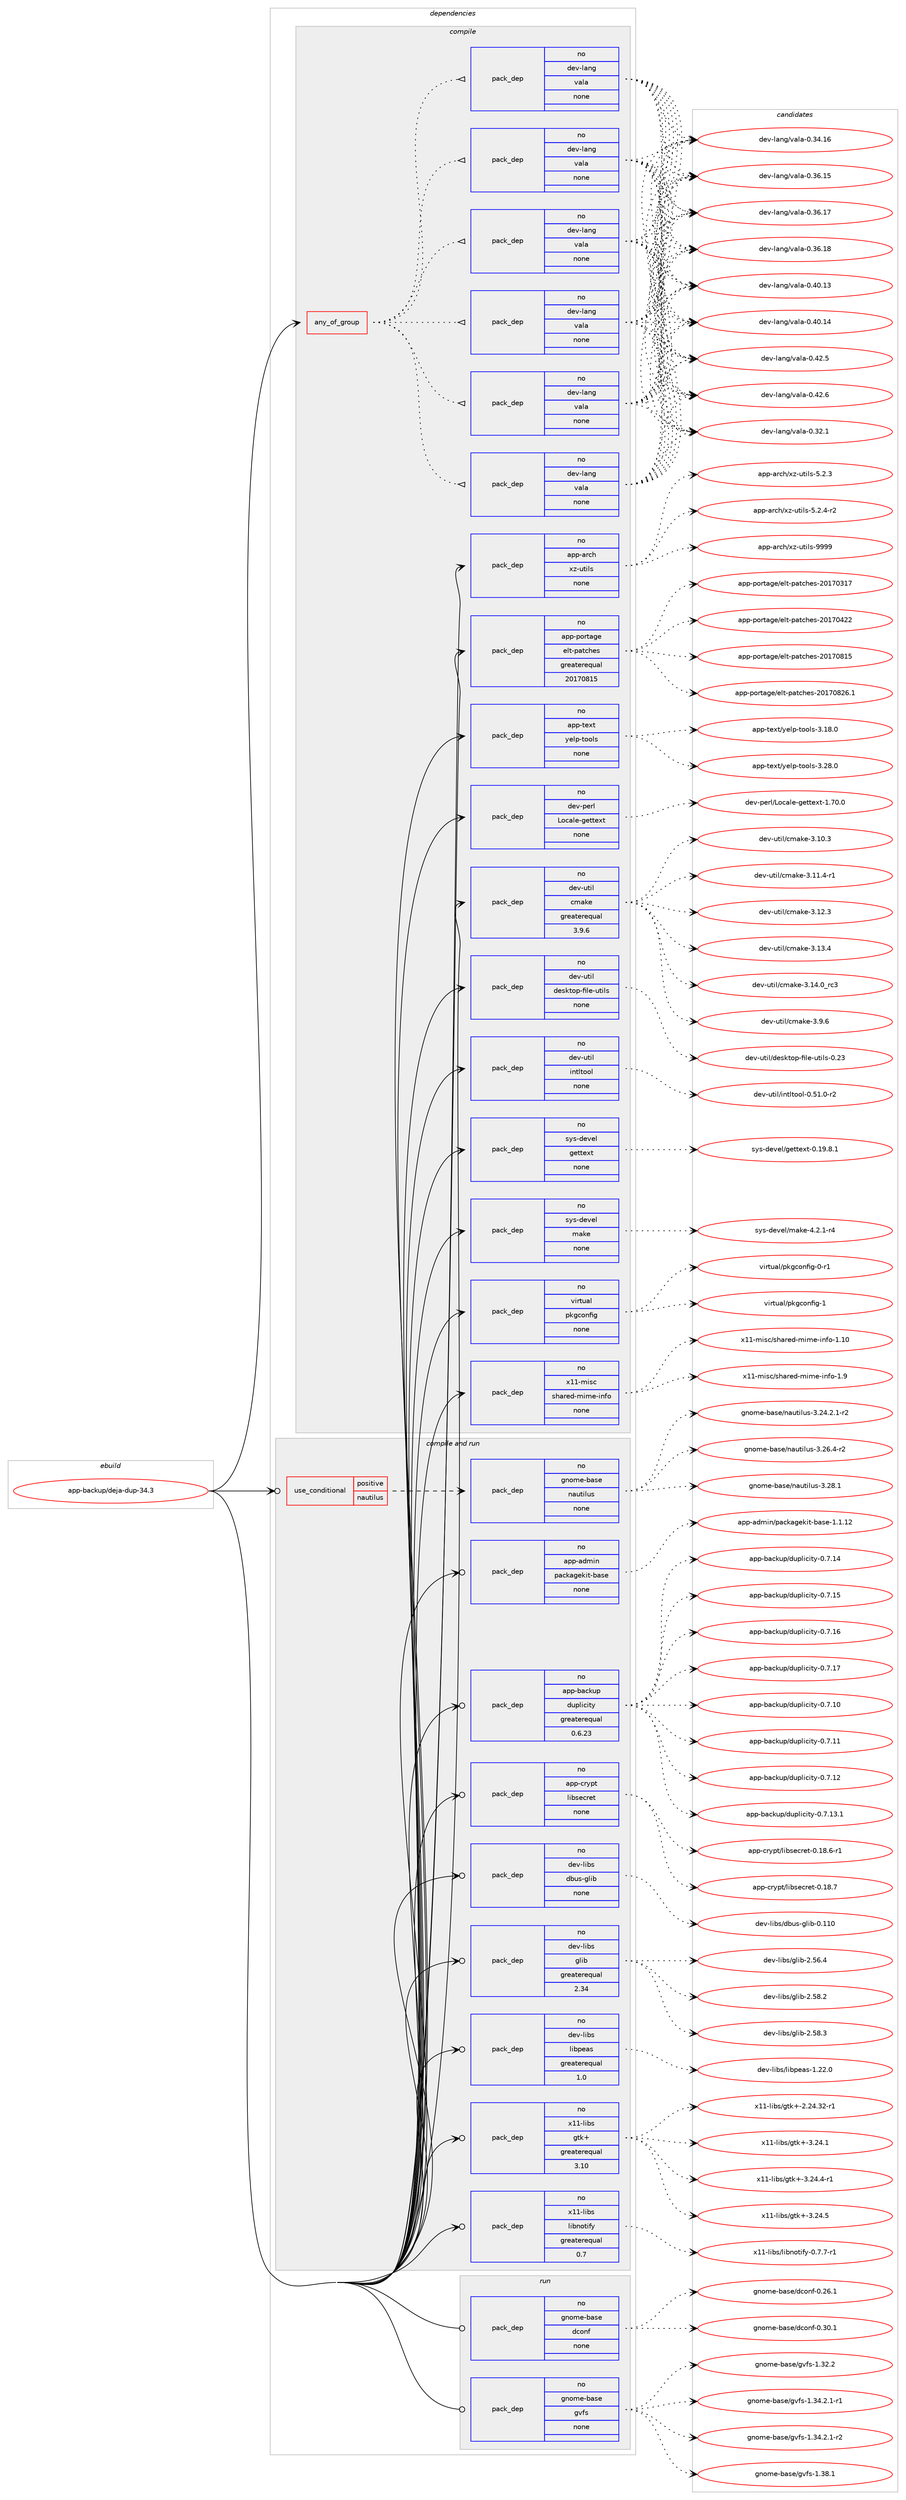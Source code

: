 digraph prolog {

# *************
# Graph options
# *************

newrank=true;
concentrate=true;
compound=true;
graph [rankdir=LR,fontname=Helvetica,fontsize=10,ranksep=1.5];#, ranksep=2.5, nodesep=0.2];
edge  [arrowhead=vee];
node  [fontname=Helvetica,fontsize=10];

# **********
# The ebuild
# **********

subgraph cluster_leftcol {
color=gray;
rank=same;
label=<<i>ebuild</i>>;
id [label="app-backup/deja-dup-34.3", color=red, width=4, href="../app-backup/deja-dup-34.3.svg"];
}

# ****************
# The dependencies
# ****************

subgraph cluster_midcol {
color=gray;
label=<<i>dependencies</i>>;
subgraph cluster_compile {
fillcolor="#eeeeee";
style=filled;
label=<<i>compile</i>>;
subgraph any19252 {
dependency1273566 [label=<<TABLE BORDER="0" CELLBORDER="1" CELLSPACING="0" CELLPADDING="4"><TR><TD CELLPADDING="10">any_of_group</TD></TR></TABLE>>, shape=none, color=red];subgraph pack906517 {
dependency1273567 [label=<<TABLE BORDER="0" CELLBORDER="1" CELLSPACING="0" CELLPADDING="4" WIDTH="220"><TR><TD ROWSPAN="6" CELLPADDING="30">pack_dep</TD></TR><TR><TD WIDTH="110">no</TD></TR><TR><TD>dev-lang</TD></TR><TR><TD>vala</TD></TR><TR><TD>none</TD></TR><TR><TD></TD></TR></TABLE>>, shape=none, color=blue];
}
dependency1273566:e -> dependency1273567:w [weight=20,style="dotted",arrowhead="oinv"];
subgraph pack906518 {
dependency1273568 [label=<<TABLE BORDER="0" CELLBORDER="1" CELLSPACING="0" CELLPADDING="4" WIDTH="220"><TR><TD ROWSPAN="6" CELLPADDING="30">pack_dep</TD></TR><TR><TD WIDTH="110">no</TD></TR><TR><TD>dev-lang</TD></TR><TR><TD>vala</TD></TR><TR><TD>none</TD></TR><TR><TD></TD></TR></TABLE>>, shape=none, color=blue];
}
dependency1273566:e -> dependency1273568:w [weight=20,style="dotted",arrowhead="oinv"];
subgraph pack906519 {
dependency1273569 [label=<<TABLE BORDER="0" CELLBORDER="1" CELLSPACING="0" CELLPADDING="4" WIDTH="220"><TR><TD ROWSPAN="6" CELLPADDING="30">pack_dep</TD></TR><TR><TD WIDTH="110">no</TD></TR><TR><TD>dev-lang</TD></TR><TR><TD>vala</TD></TR><TR><TD>none</TD></TR><TR><TD></TD></TR></TABLE>>, shape=none, color=blue];
}
dependency1273566:e -> dependency1273569:w [weight=20,style="dotted",arrowhead="oinv"];
subgraph pack906520 {
dependency1273570 [label=<<TABLE BORDER="0" CELLBORDER="1" CELLSPACING="0" CELLPADDING="4" WIDTH="220"><TR><TD ROWSPAN="6" CELLPADDING="30">pack_dep</TD></TR><TR><TD WIDTH="110">no</TD></TR><TR><TD>dev-lang</TD></TR><TR><TD>vala</TD></TR><TR><TD>none</TD></TR><TR><TD></TD></TR></TABLE>>, shape=none, color=blue];
}
dependency1273566:e -> dependency1273570:w [weight=20,style="dotted",arrowhead="oinv"];
subgraph pack906521 {
dependency1273571 [label=<<TABLE BORDER="0" CELLBORDER="1" CELLSPACING="0" CELLPADDING="4" WIDTH="220"><TR><TD ROWSPAN="6" CELLPADDING="30">pack_dep</TD></TR><TR><TD WIDTH="110">no</TD></TR><TR><TD>dev-lang</TD></TR><TR><TD>vala</TD></TR><TR><TD>none</TD></TR><TR><TD></TD></TR></TABLE>>, shape=none, color=blue];
}
dependency1273566:e -> dependency1273571:w [weight=20,style="dotted",arrowhead="oinv"];
subgraph pack906522 {
dependency1273572 [label=<<TABLE BORDER="0" CELLBORDER="1" CELLSPACING="0" CELLPADDING="4" WIDTH="220"><TR><TD ROWSPAN="6" CELLPADDING="30">pack_dep</TD></TR><TR><TD WIDTH="110">no</TD></TR><TR><TD>dev-lang</TD></TR><TR><TD>vala</TD></TR><TR><TD>none</TD></TR><TR><TD></TD></TR></TABLE>>, shape=none, color=blue];
}
dependency1273566:e -> dependency1273572:w [weight=20,style="dotted",arrowhead="oinv"];
}
id:e -> dependency1273566:w [weight=20,style="solid",arrowhead="vee"];
subgraph pack906523 {
dependency1273573 [label=<<TABLE BORDER="0" CELLBORDER="1" CELLSPACING="0" CELLPADDING="4" WIDTH="220"><TR><TD ROWSPAN="6" CELLPADDING="30">pack_dep</TD></TR><TR><TD WIDTH="110">no</TD></TR><TR><TD>app-arch</TD></TR><TR><TD>xz-utils</TD></TR><TR><TD>none</TD></TR><TR><TD></TD></TR></TABLE>>, shape=none, color=blue];
}
id:e -> dependency1273573:w [weight=20,style="solid",arrowhead="vee"];
subgraph pack906524 {
dependency1273574 [label=<<TABLE BORDER="0" CELLBORDER="1" CELLSPACING="0" CELLPADDING="4" WIDTH="220"><TR><TD ROWSPAN="6" CELLPADDING="30">pack_dep</TD></TR><TR><TD WIDTH="110">no</TD></TR><TR><TD>app-portage</TD></TR><TR><TD>elt-patches</TD></TR><TR><TD>greaterequal</TD></TR><TR><TD>20170815</TD></TR></TABLE>>, shape=none, color=blue];
}
id:e -> dependency1273574:w [weight=20,style="solid",arrowhead="vee"];
subgraph pack906525 {
dependency1273575 [label=<<TABLE BORDER="0" CELLBORDER="1" CELLSPACING="0" CELLPADDING="4" WIDTH="220"><TR><TD ROWSPAN="6" CELLPADDING="30">pack_dep</TD></TR><TR><TD WIDTH="110">no</TD></TR><TR><TD>app-text</TD></TR><TR><TD>yelp-tools</TD></TR><TR><TD>none</TD></TR><TR><TD></TD></TR></TABLE>>, shape=none, color=blue];
}
id:e -> dependency1273575:w [weight=20,style="solid",arrowhead="vee"];
subgraph pack906526 {
dependency1273576 [label=<<TABLE BORDER="0" CELLBORDER="1" CELLSPACING="0" CELLPADDING="4" WIDTH="220"><TR><TD ROWSPAN="6" CELLPADDING="30">pack_dep</TD></TR><TR><TD WIDTH="110">no</TD></TR><TR><TD>dev-perl</TD></TR><TR><TD>Locale-gettext</TD></TR><TR><TD>none</TD></TR><TR><TD></TD></TR></TABLE>>, shape=none, color=blue];
}
id:e -> dependency1273576:w [weight=20,style="solid",arrowhead="vee"];
subgraph pack906527 {
dependency1273577 [label=<<TABLE BORDER="0" CELLBORDER="1" CELLSPACING="0" CELLPADDING="4" WIDTH="220"><TR><TD ROWSPAN="6" CELLPADDING="30">pack_dep</TD></TR><TR><TD WIDTH="110">no</TD></TR><TR><TD>dev-util</TD></TR><TR><TD>cmake</TD></TR><TR><TD>greaterequal</TD></TR><TR><TD>3.9.6</TD></TR></TABLE>>, shape=none, color=blue];
}
id:e -> dependency1273577:w [weight=20,style="solid",arrowhead="vee"];
subgraph pack906528 {
dependency1273578 [label=<<TABLE BORDER="0" CELLBORDER="1" CELLSPACING="0" CELLPADDING="4" WIDTH="220"><TR><TD ROWSPAN="6" CELLPADDING="30">pack_dep</TD></TR><TR><TD WIDTH="110">no</TD></TR><TR><TD>dev-util</TD></TR><TR><TD>desktop-file-utils</TD></TR><TR><TD>none</TD></TR><TR><TD></TD></TR></TABLE>>, shape=none, color=blue];
}
id:e -> dependency1273578:w [weight=20,style="solid",arrowhead="vee"];
subgraph pack906529 {
dependency1273579 [label=<<TABLE BORDER="0" CELLBORDER="1" CELLSPACING="0" CELLPADDING="4" WIDTH="220"><TR><TD ROWSPAN="6" CELLPADDING="30">pack_dep</TD></TR><TR><TD WIDTH="110">no</TD></TR><TR><TD>dev-util</TD></TR><TR><TD>intltool</TD></TR><TR><TD>none</TD></TR><TR><TD></TD></TR></TABLE>>, shape=none, color=blue];
}
id:e -> dependency1273579:w [weight=20,style="solid",arrowhead="vee"];
subgraph pack906530 {
dependency1273580 [label=<<TABLE BORDER="0" CELLBORDER="1" CELLSPACING="0" CELLPADDING="4" WIDTH="220"><TR><TD ROWSPAN="6" CELLPADDING="30">pack_dep</TD></TR><TR><TD WIDTH="110">no</TD></TR><TR><TD>sys-devel</TD></TR><TR><TD>gettext</TD></TR><TR><TD>none</TD></TR><TR><TD></TD></TR></TABLE>>, shape=none, color=blue];
}
id:e -> dependency1273580:w [weight=20,style="solid",arrowhead="vee"];
subgraph pack906531 {
dependency1273581 [label=<<TABLE BORDER="0" CELLBORDER="1" CELLSPACING="0" CELLPADDING="4" WIDTH="220"><TR><TD ROWSPAN="6" CELLPADDING="30">pack_dep</TD></TR><TR><TD WIDTH="110">no</TD></TR><TR><TD>sys-devel</TD></TR><TR><TD>make</TD></TR><TR><TD>none</TD></TR><TR><TD></TD></TR></TABLE>>, shape=none, color=blue];
}
id:e -> dependency1273581:w [weight=20,style="solid",arrowhead="vee"];
subgraph pack906532 {
dependency1273582 [label=<<TABLE BORDER="0" CELLBORDER="1" CELLSPACING="0" CELLPADDING="4" WIDTH="220"><TR><TD ROWSPAN="6" CELLPADDING="30">pack_dep</TD></TR><TR><TD WIDTH="110">no</TD></TR><TR><TD>virtual</TD></TR><TR><TD>pkgconfig</TD></TR><TR><TD>none</TD></TR><TR><TD></TD></TR></TABLE>>, shape=none, color=blue];
}
id:e -> dependency1273582:w [weight=20,style="solid",arrowhead="vee"];
subgraph pack906533 {
dependency1273583 [label=<<TABLE BORDER="0" CELLBORDER="1" CELLSPACING="0" CELLPADDING="4" WIDTH="220"><TR><TD ROWSPAN="6" CELLPADDING="30">pack_dep</TD></TR><TR><TD WIDTH="110">no</TD></TR><TR><TD>x11-misc</TD></TR><TR><TD>shared-mime-info</TD></TR><TR><TD>none</TD></TR><TR><TD></TD></TR></TABLE>>, shape=none, color=blue];
}
id:e -> dependency1273583:w [weight=20,style="solid",arrowhead="vee"];
}
subgraph cluster_compileandrun {
fillcolor="#eeeeee";
style=filled;
label=<<i>compile and run</i>>;
subgraph cond347276 {
dependency1273584 [label=<<TABLE BORDER="0" CELLBORDER="1" CELLSPACING="0" CELLPADDING="4"><TR><TD ROWSPAN="3" CELLPADDING="10">use_conditional</TD></TR><TR><TD>positive</TD></TR><TR><TD>nautilus</TD></TR></TABLE>>, shape=none, color=red];
subgraph pack906534 {
dependency1273585 [label=<<TABLE BORDER="0" CELLBORDER="1" CELLSPACING="0" CELLPADDING="4" WIDTH="220"><TR><TD ROWSPAN="6" CELLPADDING="30">pack_dep</TD></TR><TR><TD WIDTH="110">no</TD></TR><TR><TD>gnome-base</TD></TR><TR><TD>nautilus</TD></TR><TR><TD>none</TD></TR><TR><TD></TD></TR></TABLE>>, shape=none, color=blue];
}
dependency1273584:e -> dependency1273585:w [weight=20,style="dashed",arrowhead="vee"];
}
id:e -> dependency1273584:w [weight=20,style="solid",arrowhead="odotvee"];
subgraph pack906535 {
dependency1273586 [label=<<TABLE BORDER="0" CELLBORDER="1" CELLSPACING="0" CELLPADDING="4" WIDTH="220"><TR><TD ROWSPAN="6" CELLPADDING="30">pack_dep</TD></TR><TR><TD WIDTH="110">no</TD></TR><TR><TD>app-admin</TD></TR><TR><TD>packagekit-base</TD></TR><TR><TD>none</TD></TR><TR><TD></TD></TR></TABLE>>, shape=none, color=blue];
}
id:e -> dependency1273586:w [weight=20,style="solid",arrowhead="odotvee"];
subgraph pack906536 {
dependency1273587 [label=<<TABLE BORDER="0" CELLBORDER="1" CELLSPACING="0" CELLPADDING="4" WIDTH="220"><TR><TD ROWSPAN="6" CELLPADDING="30">pack_dep</TD></TR><TR><TD WIDTH="110">no</TD></TR><TR><TD>app-backup</TD></TR><TR><TD>duplicity</TD></TR><TR><TD>greaterequal</TD></TR><TR><TD>0.6.23</TD></TR></TABLE>>, shape=none, color=blue];
}
id:e -> dependency1273587:w [weight=20,style="solid",arrowhead="odotvee"];
subgraph pack906537 {
dependency1273588 [label=<<TABLE BORDER="0" CELLBORDER="1" CELLSPACING="0" CELLPADDING="4" WIDTH="220"><TR><TD ROWSPAN="6" CELLPADDING="30">pack_dep</TD></TR><TR><TD WIDTH="110">no</TD></TR><TR><TD>app-crypt</TD></TR><TR><TD>libsecret</TD></TR><TR><TD>none</TD></TR><TR><TD></TD></TR></TABLE>>, shape=none, color=blue];
}
id:e -> dependency1273588:w [weight=20,style="solid",arrowhead="odotvee"];
subgraph pack906538 {
dependency1273589 [label=<<TABLE BORDER="0" CELLBORDER="1" CELLSPACING="0" CELLPADDING="4" WIDTH="220"><TR><TD ROWSPAN="6" CELLPADDING="30">pack_dep</TD></TR><TR><TD WIDTH="110">no</TD></TR><TR><TD>dev-libs</TD></TR><TR><TD>dbus-glib</TD></TR><TR><TD>none</TD></TR><TR><TD></TD></TR></TABLE>>, shape=none, color=blue];
}
id:e -> dependency1273589:w [weight=20,style="solid",arrowhead="odotvee"];
subgraph pack906539 {
dependency1273590 [label=<<TABLE BORDER="0" CELLBORDER="1" CELLSPACING="0" CELLPADDING="4" WIDTH="220"><TR><TD ROWSPAN="6" CELLPADDING="30">pack_dep</TD></TR><TR><TD WIDTH="110">no</TD></TR><TR><TD>dev-libs</TD></TR><TR><TD>glib</TD></TR><TR><TD>greaterequal</TD></TR><TR><TD>2.34</TD></TR></TABLE>>, shape=none, color=blue];
}
id:e -> dependency1273590:w [weight=20,style="solid",arrowhead="odotvee"];
subgraph pack906540 {
dependency1273591 [label=<<TABLE BORDER="0" CELLBORDER="1" CELLSPACING="0" CELLPADDING="4" WIDTH="220"><TR><TD ROWSPAN="6" CELLPADDING="30">pack_dep</TD></TR><TR><TD WIDTH="110">no</TD></TR><TR><TD>dev-libs</TD></TR><TR><TD>libpeas</TD></TR><TR><TD>greaterequal</TD></TR><TR><TD>1.0</TD></TR></TABLE>>, shape=none, color=blue];
}
id:e -> dependency1273591:w [weight=20,style="solid",arrowhead="odotvee"];
subgraph pack906541 {
dependency1273592 [label=<<TABLE BORDER="0" CELLBORDER="1" CELLSPACING="0" CELLPADDING="4" WIDTH="220"><TR><TD ROWSPAN="6" CELLPADDING="30">pack_dep</TD></TR><TR><TD WIDTH="110">no</TD></TR><TR><TD>x11-libs</TD></TR><TR><TD>gtk+</TD></TR><TR><TD>greaterequal</TD></TR><TR><TD>3.10</TD></TR></TABLE>>, shape=none, color=blue];
}
id:e -> dependency1273592:w [weight=20,style="solid",arrowhead="odotvee"];
subgraph pack906542 {
dependency1273593 [label=<<TABLE BORDER="0" CELLBORDER="1" CELLSPACING="0" CELLPADDING="4" WIDTH="220"><TR><TD ROWSPAN="6" CELLPADDING="30">pack_dep</TD></TR><TR><TD WIDTH="110">no</TD></TR><TR><TD>x11-libs</TD></TR><TR><TD>libnotify</TD></TR><TR><TD>greaterequal</TD></TR><TR><TD>0.7</TD></TR></TABLE>>, shape=none, color=blue];
}
id:e -> dependency1273593:w [weight=20,style="solid",arrowhead="odotvee"];
}
subgraph cluster_run {
fillcolor="#eeeeee";
style=filled;
label=<<i>run</i>>;
subgraph pack906543 {
dependency1273594 [label=<<TABLE BORDER="0" CELLBORDER="1" CELLSPACING="0" CELLPADDING="4" WIDTH="220"><TR><TD ROWSPAN="6" CELLPADDING="30">pack_dep</TD></TR><TR><TD WIDTH="110">no</TD></TR><TR><TD>gnome-base</TD></TR><TR><TD>dconf</TD></TR><TR><TD>none</TD></TR><TR><TD></TD></TR></TABLE>>, shape=none, color=blue];
}
id:e -> dependency1273594:w [weight=20,style="solid",arrowhead="odot"];
subgraph pack906544 {
dependency1273595 [label=<<TABLE BORDER="0" CELLBORDER="1" CELLSPACING="0" CELLPADDING="4" WIDTH="220"><TR><TD ROWSPAN="6" CELLPADDING="30">pack_dep</TD></TR><TR><TD WIDTH="110">no</TD></TR><TR><TD>gnome-base</TD></TR><TR><TD>gvfs</TD></TR><TR><TD>none</TD></TR><TR><TD></TD></TR></TABLE>>, shape=none, color=blue];
}
id:e -> dependency1273595:w [weight=20,style="solid",arrowhead="odot"];
}
}

# **************
# The candidates
# **************

subgraph cluster_choices {
rank=same;
color=gray;
label=<<i>candidates</i>>;

subgraph choice906517 {
color=black;
nodesep=1;
choice100101118451089711010347118971089745484651504649 [label="dev-lang/vala-0.32.1", color=red, width=4,href="../dev-lang/vala-0.32.1.svg"];
choice10010111845108971101034711897108974548465152464954 [label="dev-lang/vala-0.34.16", color=red, width=4,href="../dev-lang/vala-0.34.16.svg"];
choice10010111845108971101034711897108974548465154464953 [label="dev-lang/vala-0.36.15", color=red, width=4,href="../dev-lang/vala-0.36.15.svg"];
choice10010111845108971101034711897108974548465154464955 [label="dev-lang/vala-0.36.17", color=red, width=4,href="../dev-lang/vala-0.36.17.svg"];
choice10010111845108971101034711897108974548465154464956 [label="dev-lang/vala-0.36.18", color=red, width=4,href="../dev-lang/vala-0.36.18.svg"];
choice10010111845108971101034711897108974548465248464951 [label="dev-lang/vala-0.40.13", color=red, width=4,href="../dev-lang/vala-0.40.13.svg"];
choice10010111845108971101034711897108974548465248464952 [label="dev-lang/vala-0.40.14", color=red, width=4,href="../dev-lang/vala-0.40.14.svg"];
choice100101118451089711010347118971089745484652504653 [label="dev-lang/vala-0.42.5", color=red, width=4,href="../dev-lang/vala-0.42.5.svg"];
choice100101118451089711010347118971089745484652504654 [label="dev-lang/vala-0.42.6", color=red, width=4,href="../dev-lang/vala-0.42.6.svg"];
dependency1273567:e -> choice100101118451089711010347118971089745484651504649:w [style=dotted,weight="100"];
dependency1273567:e -> choice10010111845108971101034711897108974548465152464954:w [style=dotted,weight="100"];
dependency1273567:e -> choice10010111845108971101034711897108974548465154464953:w [style=dotted,weight="100"];
dependency1273567:e -> choice10010111845108971101034711897108974548465154464955:w [style=dotted,weight="100"];
dependency1273567:e -> choice10010111845108971101034711897108974548465154464956:w [style=dotted,weight="100"];
dependency1273567:e -> choice10010111845108971101034711897108974548465248464951:w [style=dotted,weight="100"];
dependency1273567:e -> choice10010111845108971101034711897108974548465248464952:w [style=dotted,weight="100"];
dependency1273567:e -> choice100101118451089711010347118971089745484652504653:w [style=dotted,weight="100"];
dependency1273567:e -> choice100101118451089711010347118971089745484652504654:w [style=dotted,weight="100"];
}
subgraph choice906518 {
color=black;
nodesep=1;
choice100101118451089711010347118971089745484651504649 [label="dev-lang/vala-0.32.1", color=red, width=4,href="../dev-lang/vala-0.32.1.svg"];
choice10010111845108971101034711897108974548465152464954 [label="dev-lang/vala-0.34.16", color=red, width=4,href="../dev-lang/vala-0.34.16.svg"];
choice10010111845108971101034711897108974548465154464953 [label="dev-lang/vala-0.36.15", color=red, width=4,href="../dev-lang/vala-0.36.15.svg"];
choice10010111845108971101034711897108974548465154464955 [label="dev-lang/vala-0.36.17", color=red, width=4,href="../dev-lang/vala-0.36.17.svg"];
choice10010111845108971101034711897108974548465154464956 [label="dev-lang/vala-0.36.18", color=red, width=4,href="../dev-lang/vala-0.36.18.svg"];
choice10010111845108971101034711897108974548465248464951 [label="dev-lang/vala-0.40.13", color=red, width=4,href="../dev-lang/vala-0.40.13.svg"];
choice10010111845108971101034711897108974548465248464952 [label="dev-lang/vala-0.40.14", color=red, width=4,href="../dev-lang/vala-0.40.14.svg"];
choice100101118451089711010347118971089745484652504653 [label="dev-lang/vala-0.42.5", color=red, width=4,href="../dev-lang/vala-0.42.5.svg"];
choice100101118451089711010347118971089745484652504654 [label="dev-lang/vala-0.42.6", color=red, width=4,href="../dev-lang/vala-0.42.6.svg"];
dependency1273568:e -> choice100101118451089711010347118971089745484651504649:w [style=dotted,weight="100"];
dependency1273568:e -> choice10010111845108971101034711897108974548465152464954:w [style=dotted,weight="100"];
dependency1273568:e -> choice10010111845108971101034711897108974548465154464953:w [style=dotted,weight="100"];
dependency1273568:e -> choice10010111845108971101034711897108974548465154464955:w [style=dotted,weight="100"];
dependency1273568:e -> choice10010111845108971101034711897108974548465154464956:w [style=dotted,weight="100"];
dependency1273568:e -> choice10010111845108971101034711897108974548465248464951:w [style=dotted,weight="100"];
dependency1273568:e -> choice10010111845108971101034711897108974548465248464952:w [style=dotted,weight="100"];
dependency1273568:e -> choice100101118451089711010347118971089745484652504653:w [style=dotted,weight="100"];
dependency1273568:e -> choice100101118451089711010347118971089745484652504654:w [style=dotted,weight="100"];
}
subgraph choice906519 {
color=black;
nodesep=1;
choice100101118451089711010347118971089745484651504649 [label="dev-lang/vala-0.32.1", color=red, width=4,href="../dev-lang/vala-0.32.1.svg"];
choice10010111845108971101034711897108974548465152464954 [label="dev-lang/vala-0.34.16", color=red, width=4,href="../dev-lang/vala-0.34.16.svg"];
choice10010111845108971101034711897108974548465154464953 [label="dev-lang/vala-0.36.15", color=red, width=4,href="../dev-lang/vala-0.36.15.svg"];
choice10010111845108971101034711897108974548465154464955 [label="dev-lang/vala-0.36.17", color=red, width=4,href="../dev-lang/vala-0.36.17.svg"];
choice10010111845108971101034711897108974548465154464956 [label="dev-lang/vala-0.36.18", color=red, width=4,href="../dev-lang/vala-0.36.18.svg"];
choice10010111845108971101034711897108974548465248464951 [label="dev-lang/vala-0.40.13", color=red, width=4,href="../dev-lang/vala-0.40.13.svg"];
choice10010111845108971101034711897108974548465248464952 [label="dev-lang/vala-0.40.14", color=red, width=4,href="../dev-lang/vala-0.40.14.svg"];
choice100101118451089711010347118971089745484652504653 [label="dev-lang/vala-0.42.5", color=red, width=4,href="../dev-lang/vala-0.42.5.svg"];
choice100101118451089711010347118971089745484652504654 [label="dev-lang/vala-0.42.6", color=red, width=4,href="../dev-lang/vala-0.42.6.svg"];
dependency1273569:e -> choice100101118451089711010347118971089745484651504649:w [style=dotted,weight="100"];
dependency1273569:e -> choice10010111845108971101034711897108974548465152464954:w [style=dotted,weight="100"];
dependency1273569:e -> choice10010111845108971101034711897108974548465154464953:w [style=dotted,weight="100"];
dependency1273569:e -> choice10010111845108971101034711897108974548465154464955:w [style=dotted,weight="100"];
dependency1273569:e -> choice10010111845108971101034711897108974548465154464956:w [style=dotted,weight="100"];
dependency1273569:e -> choice10010111845108971101034711897108974548465248464951:w [style=dotted,weight="100"];
dependency1273569:e -> choice10010111845108971101034711897108974548465248464952:w [style=dotted,weight="100"];
dependency1273569:e -> choice100101118451089711010347118971089745484652504653:w [style=dotted,weight="100"];
dependency1273569:e -> choice100101118451089711010347118971089745484652504654:w [style=dotted,weight="100"];
}
subgraph choice906520 {
color=black;
nodesep=1;
choice100101118451089711010347118971089745484651504649 [label="dev-lang/vala-0.32.1", color=red, width=4,href="../dev-lang/vala-0.32.1.svg"];
choice10010111845108971101034711897108974548465152464954 [label="dev-lang/vala-0.34.16", color=red, width=4,href="../dev-lang/vala-0.34.16.svg"];
choice10010111845108971101034711897108974548465154464953 [label="dev-lang/vala-0.36.15", color=red, width=4,href="../dev-lang/vala-0.36.15.svg"];
choice10010111845108971101034711897108974548465154464955 [label="dev-lang/vala-0.36.17", color=red, width=4,href="../dev-lang/vala-0.36.17.svg"];
choice10010111845108971101034711897108974548465154464956 [label="dev-lang/vala-0.36.18", color=red, width=4,href="../dev-lang/vala-0.36.18.svg"];
choice10010111845108971101034711897108974548465248464951 [label="dev-lang/vala-0.40.13", color=red, width=4,href="../dev-lang/vala-0.40.13.svg"];
choice10010111845108971101034711897108974548465248464952 [label="dev-lang/vala-0.40.14", color=red, width=4,href="../dev-lang/vala-0.40.14.svg"];
choice100101118451089711010347118971089745484652504653 [label="dev-lang/vala-0.42.5", color=red, width=4,href="../dev-lang/vala-0.42.5.svg"];
choice100101118451089711010347118971089745484652504654 [label="dev-lang/vala-0.42.6", color=red, width=4,href="../dev-lang/vala-0.42.6.svg"];
dependency1273570:e -> choice100101118451089711010347118971089745484651504649:w [style=dotted,weight="100"];
dependency1273570:e -> choice10010111845108971101034711897108974548465152464954:w [style=dotted,weight="100"];
dependency1273570:e -> choice10010111845108971101034711897108974548465154464953:w [style=dotted,weight="100"];
dependency1273570:e -> choice10010111845108971101034711897108974548465154464955:w [style=dotted,weight="100"];
dependency1273570:e -> choice10010111845108971101034711897108974548465154464956:w [style=dotted,weight="100"];
dependency1273570:e -> choice10010111845108971101034711897108974548465248464951:w [style=dotted,weight="100"];
dependency1273570:e -> choice10010111845108971101034711897108974548465248464952:w [style=dotted,weight="100"];
dependency1273570:e -> choice100101118451089711010347118971089745484652504653:w [style=dotted,weight="100"];
dependency1273570:e -> choice100101118451089711010347118971089745484652504654:w [style=dotted,weight="100"];
}
subgraph choice906521 {
color=black;
nodesep=1;
choice100101118451089711010347118971089745484651504649 [label="dev-lang/vala-0.32.1", color=red, width=4,href="../dev-lang/vala-0.32.1.svg"];
choice10010111845108971101034711897108974548465152464954 [label="dev-lang/vala-0.34.16", color=red, width=4,href="../dev-lang/vala-0.34.16.svg"];
choice10010111845108971101034711897108974548465154464953 [label="dev-lang/vala-0.36.15", color=red, width=4,href="../dev-lang/vala-0.36.15.svg"];
choice10010111845108971101034711897108974548465154464955 [label="dev-lang/vala-0.36.17", color=red, width=4,href="../dev-lang/vala-0.36.17.svg"];
choice10010111845108971101034711897108974548465154464956 [label="dev-lang/vala-0.36.18", color=red, width=4,href="../dev-lang/vala-0.36.18.svg"];
choice10010111845108971101034711897108974548465248464951 [label="dev-lang/vala-0.40.13", color=red, width=4,href="../dev-lang/vala-0.40.13.svg"];
choice10010111845108971101034711897108974548465248464952 [label="dev-lang/vala-0.40.14", color=red, width=4,href="../dev-lang/vala-0.40.14.svg"];
choice100101118451089711010347118971089745484652504653 [label="dev-lang/vala-0.42.5", color=red, width=4,href="../dev-lang/vala-0.42.5.svg"];
choice100101118451089711010347118971089745484652504654 [label="dev-lang/vala-0.42.6", color=red, width=4,href="../dev-lang/vala-0.42.6.svg"];
dependency1273571:e -> choice100101118451089711010347118971089745484651504649:w [style=dotted,weight="100"];
dependency1273571:e -> choice10010111845108971101034711897108974548465152464954:w [style=dotted,weight="100"];
dependency1273571:e -> choice10010111845108971101034711897108974548465154464953:w [style=dotted,weight="100"];
dependency1273571:e -> choice10010111845108971101034711897108974548465154464955:w [style=dotted,weight="100"];
dependency1273571:e -> choice10010111845108971101034711897108974548465154464956:w [style=dotted,weight="100"];
dependency1273571:e -> choice10010111845108971101034711897108974548465248464951:w [style=dotted,weight="100"];
dependency1273571:e -> choice10010111845108971101034711897108974548465248464952:w [style=dotted,weight="100"];
dependency1273571:e -> choice100101118451089711010347118971089745484652504653:w [style=dotted,weight="100"];
dependency1273571:e -> choice100101118451089711010347118971089745484652504654:w [style=dotted,weight="100"];
}
subgraph choice906522 {
color=black;
nodesep=1;
choice100101118451089711010347118971089745484651504649 [label="dev-lang/vala-0.32.1", color=red, width=4,href="../dev-lang/vala-0.32.1.svg"];
choice10010111845108971101034711897108974548465152464954 [label="dev-lang/vala-0.34.16", color=red, width=4,href="../dev-lang/vala-0.34.16.svg"];
choice10010111845108971101034711897108974548465154464953 [label="dev-lang/vala-0.36.15", color=red, width=4,href="../dev-lang/vala-0.36.15.svg"];
choice10010111845108971101034711897108974548465154464955 [label="dev-lang/vala-0.36.17", color=red, width=4,href="../dev-lang/vala-0.36.17.svg"];
choice10010111845108971101034711897108974548465154464956 [label="dev-lang/vala-0.36.18", color=red, width=4,href="../dev-lang/vala-0.36.18.svg"];
choice10010111845108971101034711897108974548465248464951 [label="dev-lang/vala-0.40.13", color=red, width=4,href="../dev-lang/vala-0.40.13.svg"];
choice10010111845108971101034711897108974548465248464952 [label="dev-lang/vala-0.40.14", color=red, width=4,href="../dev-lang/vala-0.40.14.svg"];
choice100101118451089711010347118971089745484652504653 [label="dev-lang/vala-0.42.5", color=red, width=4,href="../dev-lang/vala-0.42.5.svg"];
choice100101118451089711010347118971089745484652504654 [label="dev-lang/vala-0.42.6", color=red, width=4,href="../dev-lang/vala-0.42.6.svg"];
dependency1273572:e -> choice100101118451089711010347118971089745484651504649:w [style=dotted,weight="100"];
dependency1273572:e -> choice10010111845108971101034711897108974548465152464954:w [style=dotted,weight="100"];
dependency1273572:e -> choice10010111845108971101034711897108974548465154464953:w [style=dotted,weight="100"];
dependency1273572:e -> choice10010111845108971101034711897108974548465154464955:w [style=dotted,weight="100"];
dependency1273572:e -> choice10010111845108971101034711897108974548465154464956:w [style=dotted,weight="100"];
dependency1273572:e -> choice10010111845108971101034711897108974548465248464951:w [style=dotted,weight="100"];
dependency1273572:e -> choice10010111845108971101034711897108974548465248464952:w [style=dotted,weight="100"];
dependency1273572:e -> choice100101118451089711010347118971089745484652504653:w [style=dotted,weight="100"];
dependency1273572:e -> choice100101118451089711010347118971089745484652504654:w [style=dotted,weight="100"];
}
subgraph choice906523 {
color=black;
nodesep=1;
choice971121124597114991044712012245117116105108115455346504651 [label="app-arch/xz-utils-5.2.3", color=red, width=4,href="../app-arch/xz-utils-5.2.3.svg"];
choice9711211245971149910447120122451171161051081154553465046524511450 [label="app-arch/xz-utils-5.2.4-r2", color=red, width=4,href="../app-arch/xz-utils-5.2.4-r2.svg"];
choice9711211245971149910447120122451171161051081154557575757 [label="app-arch/xz-utils-9999", color=red, width=4,href="../app-arch/xz-utils-9999.svg"];
dependency1273573:e -> choice971121124597114991044712012245117116105108115455346504651:w [style=dotted,weight="100"];
dependency1273573:e -> choice9711211245971149910447120122451171161051081154553465046524511450:w [style=dotted,weight="100"];
dependency1273573:e -> choice9711211245971149910447120122451171161051081154557575757:w [style=dotted,weight="100"];
}
subgraph choice906524 {
color=black;
nodesep=1;
choice97112112451121111141169710310147101108116451129711699104101115455048495548514955 [label="app-portage/elt-patches-20170317", color=red, width=4,href="../app-portage/elt-patches-20170317.svg"];
choice97112112451121111141169710310147101108116451129711699104101115455048495548525050 [label="app-portage/elt-patches-20170422", color=red, width=4,href="../app-portage/elt-patches-20170422.svg"];
choice97112112451121111141169710310147101108116451129711699104101115455048495548564953 [label="app-portage/elt-patches-20170815", color=red, width=4,href="../app-portage/elt-patches-20170815.svg"];
choice971121124511211111411697103101471011081164511297116991041011154550484955485650544649 [label="app-portage/elt-patches-20170826.1", color=red, width=4,href="../app-portage/elt-patches-20170826.1.svg"];
dependency1273574:e -> choice97112112451121111141169710310147101108116451129711699104101115455048495548514955:w [style=dotted,weight="100"];
dependency1273574:e -> choice97112112451121111141169710310147101108116451129711699104101115455048495548525050:w [style=dotted,weight="100"];
dependency1273574:e -> choice97112112451121111141169710310147101108116451129711699104101115455048495548564953:w [style=dotted,weight="100"];
dependency1273574:e -> choice971121124511211111411697103101471011081164511297116991041011154550484955485650544649:w [style=dotted,weight="100"];
}
subgraph choice906525 {
color=black;
nodesep=1;
choice9711211245116101120116471211011081124511611111110811545514649564648 [label="app-text/yelp-tools-3.18.0", color=red, width=4,href="../app-text/yelp-tools-3.18.0.svg"];
choice9711211245116101120116471211011081124511611111110811545514650564648 [label="app-text/yelp-tools-3.28.0", color=red, width=4,href="../app-text/yelp-tools-3.28.0.svg"];
dependency1273575:e -> choice9711211245116101120116471211011081124511611111110811545514649564648:w [style=dotted,weight="100"];
dependency1273575:e -> choice9711211245116101120116471211011081124511611111110811545514650564648:w [style=dotted,weight="100"];
}
subgraph choice906526 {
color=black;
nodesep=1;
choice10010111845112101114108477611199971081014510310111611610112011645494655484648 [label="dev-perl/Locale-gettext-1.70.0", color=red, width=4,href="../dev-perl/Locale-gettext-1.70.0.svg"];
dependency1273576:e -> choice10010111845112101114108477611199971081014510310111611610112011645494655484648:w [style=dotted,weight="100"];
}
subgraph choice906527 {
color=black;
nodesep=1;
choice1001011184511711610510847991099710710145514649484651 [label="dev-util/cmake-3.10.3", color=red, width=4,href="../dev-util/cmake-3.10.3.svg"];
choice10010111845117116105108479910997107101455146494946524511449 [label="dev-util/cmake-3.11.4-r1", color=red, width=4,href="../dev-util/cmake-3.11.4-r1.svg"];
choice1001011184511711610510847991099710710145514649504651 [label="dev-util/cmake-3.12.3", color=red, width=4,href="../dev-util/cmake-3.12.3.svg"];
choice1001011184511711610510847991099710710145514649514652 [label="dev-util/cmake-3.13.4", color=red, width=4,href="../dev-util/cmake-3.13.4.svg"];
choice1001011184511711610510847991099710710145514649524648951149951 [label="dev-util/cmake-3.14.0_rc3", color=red, width=4,href="../dev-util/cmake-3.14.0_rc3.svg"];
choice10010111845117116105108479910997107101455146574654 [label="dev-util/cmake-3.9.6", color=red, width=4,href="../dev-util/cmake-3.9.6.svg"];
dependency1273577:e -> choice1001011184511711610510847991099710710145514649484651:w [style=dotted,weight="100"];
dependency1273577:e -> choice10010111845117116105108479910997107101455146494946524511449:w [style=dotted,weight="100"];
dependency1273577:e -> choice1001011184511711610510847991099710710145514649504651:w [style=dotted,weight="100"];
dependency1273577:e -> choice1001011184511711610510847991099710710145514649514652:w [style=dotted,weight="100"];
dependency1273577:e -> choice1001011184511711610510847991099710710145514649524648951149951:w [style=dotted,weight="100"];
dependency1273577:e -> choice10010111845117116105108479910997107101455146574654:w [style=dotted,weight="100"];
}
subgraph choice906528 {
color=black;
nodesep=1;
choice100101118451171161051084710010111510711611111245102105108101451171161051081154548465051 [label="dev-util/desktop-file-utils-0.23", color=red, width=4,href="../dev-util/desktop-file-utils-0.23.svg"];
dependency1273578:e -> choice100101118451171161051084710010111510711611111245102105108101451171161051081154548465051:w [style=dotted,weight="100"];
}
subgraph choice906529 {
color=black;
nodesep=1;
choice1001011184511711610510847105110116108116111111108454846534946484511450 [label="dev-util/intltool-0.51.0-r2", color=red, width=4,href="../dev-util/intltool-0.51.0-r2.svg"];
dependency1273579:e -> choice1001011184511711610510847105110116108116111111108454846534946484511450:w [style=dotted,weight="100"];
}
subgraph choice906530 {
color=black;
nodesep=1;
choice1151211154510010111810110847103101116116101120116454846495746564649 [label="sys-devel/gettext-0.19.8.1", color=red, width=4,href="../sys-devel/gettext-0.19.8.1.svg"];
dependency1273580:e -> choice1151211154510010111810110847103101116116101120116454846495746564649:w [style=dotted,weight="100"];
}
subgraph choice906531 {
color=black;
nodesep=1;
choice1151211154510010111810110847109971071014552465046494511452 [label="sys-devel/make-4.2.1-r4", color=red, width=4,href="../sys-devel/make-4.2.1-r4.svg"];
dependency1273581:e -> choice1151211154510010111810110847109971071014552465046494511452:w [style=dotted,weight="100"];
}
subgraph choice906532 {
color=black;
nodesep=1;
choice11810511411611797108471121071039911111010210510345484511449 [label="virtual/pkgconfig-0-r1", color=red, width=4,href="../virtual/pkgconfig-0-r1.svg"];
choice1181051141161179710847112107103991111101021051034549 [label="virtual/pkgconfig-1", color=red, width=4,href="../virtual/pkgconfig-1.svg"];
dependency1273582:e -> choice11810511411611797108471121071039911111010210510345484511449:w [style=dotted,weight="100"];
dependency1273582:e -> choice1181051141161179710847112107103991111101021051034549:w [style=dotted,weight="100"];
}
subgraph choice906533 {
color=black;
nodesep=1;
choice12049494510910511599471151049711410110045109105109101451051101021114549464948 [label="x11-misc/shared-mime-info-1.10", color=red, width=4,href="../x11-misc/shared-mime-info-1.10.svg"];
choice120494945109105115994711510497114101100451091051091014510511010211145494657 [label="x11-misc/shared-mime-info-1.9", color=red, width=4,href="../x11-misc/shared-mime-info-1.9.svg"];
dependency1273583:e -> choice12049494510910511599471151049711410110045109105109101451051101021114549464948:w [style=dotted,weight="100"];
dependency1273583:e -> choice120494945109105115994711510497114101100451091051091014510511010211145494657:w [style=dotted,weight="100"];
}
subgraph choice906534 {
color=black;
nodesep=1;
choice10311011110910145989711510147110971171161051081171154551465052465046494511450 [label="gnome-base/nautilus-3.24.2.1-r2", color=red, width=4,href="../gnome-base/nautilus-3.24.2.1-r2.svg"];
choice1031101111091014598971151014711097117116105108117115455146505446524511450 [label="gnome-base/nautilus-3.26.4-r2", color=red, width=4,href="../gnome-base/nautilus-3.26.4-r2.svg"];
choice103110111109101459897115101471109711711610510811711545514650564649 [label="gnome-base/nautilus-3.28.1", color=red, width=4,href="../gnome-base/nautilus-3.28.1.svg"];
dependency1273585:e -> choice10311011110910145989711510147110971171161051081171154551465052465046494511450:w [style=dotted,weight="100"];
dependency1273585:e -> choice1031101111091014598971151014711097117116105108117115455146505446524511450:w [style=dotted,weight="100"];
dependency1273585:e -> choice103110111109101459897115101471109711711610510811711545514650564649:w [style=dotted,weight="100"];
}
subgraph choice906535 {
color=black;
nodesep=1;
choice9711211245971001091051104711297991079710310110710511645989711510145494649464950 [label="app-admin/packagekit-base-1.1.12", color=red, width=4,href="../app-admin/packagekit-base-1.1.12.svg"];
dependency1273586:e -> choice9711211245971001091051104711297991079710310110710511645989711510145494649464950:w [style=dotted,weight="100"];
}
subgraph choice906536 {
color=black;
nodesep=1;
choice9711211245989799107117112471001171121081059910511612145484655464948 [label="app-backup/duplicity-0.7.10", color=red, width=4,href="../app-backup/duplicity-0.7.10.svg"];
choice9711211245989799107117112471001171121081059910511612145484655464949 [label="app-backup/duplicity-0.7.11", color=red, width=4,href="../app-backup/duplicity-0.7.11.svg"];
choice9711211245989799107117112471001171121081059910511612145484655464950 [label="app-backup/duplicity-0.7.12", color=red, width=4,href="../app-backup/duplicity-0.7.12.svg"];
choice97112112459897991071171124710011711210810599105116121454846554649514649 [label="app-backup/duplicity-0.7.13.1", color=red, width=4,href="../app-backup/duplicity-0.7.13.1.svg"];
choice9711211245989799107117112471001171121081059910511612145484655464952 [label="app-backup/duplicity-0.7.14", color=red, width=4,href="../app-backup/duplicity-0.7.14.svg"];
choice9711211245989799107117112471001171121081059910511612145484655464953 [label="app-backup/duplicity-0.7.15", color=red, width=4,href="../app-backup/duplicity-0.7.15.svg"];
choice9711211245989799107117112471001171121081059910511612145484655464954 [label="app-backup/duplicity-0.7.16", color=red, width=4,href="../app-backup/duplicity-0.7.16.svg"];
choice9711211245989799107117112471001171121081059910511612145484655464955 [label="app-backup/duplicity-0.7.17", color=red, width=4,href="../app-backup/duplicity-0.7.17.svg"];
dependency1273587:e -> choice9711211245989799107117112471001171121081059910511612145484655464948:w [style=dotted,weight="100"];
dependency1273587:e -> choice9711211245989799107117112471001171121081059910511612145484655464949:w [style=dotted,weight="100"];
dependency1273587:e -> choice9711211245989799107117112471001171121081059910511612145484655464950:w [style=dotted,weight="100"];
dependency1273587:e -> choice97112112459897991071171124710011711210810599105116121454846554649514649:w [style=dotted,weight="100"];
dependency1273587:e -> choice9711211245989799107117112471001171121081059910511612145484655464952:w [style=dotted,weight="100"];
dependency1273587:e -> choice9711211245989799107117112471001171121081059910511612145484655464953:w [style=dotted,weight="100"];
dependency1273587:e -> choice9711211245989799107117112471001171121081059910511612145484655464954:w [style=dotted,weight="100"];
dependency1273587:e -> choice9711211245989799107117112471001171121081059910511612145484655464955:w [style=dotted,weight="100"];
}
subgraph choice906537 {
color=black;
nodesep=1;
choice971121124599114121112116471081059811510199114101116454846495646544511449 [label="app-crypt/libsecret-0.18.6-r1", color=red, width=4,href="../app-crypt/libsecret-0.18.6-r1.svg"];
choice97112112459911412111211647108105981151019911410111645484649564655 [label="app-crypt/libsecret-0.18.7", color=red, width=4,href="../app-crypt/libsecret-0.18.7.svg"];
dependency1273588:e -> choice971121124599114121112116471081059811510199114101116454846495646544511449:w [style=dotted,weight="100"];
dependency1273588:e -> choice97112112459911412111211647108105981151019911410111645484649564655:w [style=dotted,weight="100"];
}
subgraph choice906538 {
color=black;
nodesep=1;
choice100101118451081059811547100981171154510310810598454846494948 [label="dev-libs/dbus-glib-0.110", color=red, width=4,href="../dev-libs/dbus-glib-0.110.svg"];
dependency1273589:e -> choice100101118451081059811547100981171154510310810598454846494948:w [style=dotted,weight="100"];
}
subgraph choice906539 {
color=black;
nodesep=1;
choice1001011184510810598115471031081059845504653544652 [label="dev-libs/glib-2.56.4", color=red, width=4,href="../dev-libs/glib-2.56.4.svg"];
choice1001011184510810598115471031081059845504653564650 [label="dev-libs/glib-2.58.2", color=red, width=4,href="../dev-libs/glib-2.58.2.svg"];
choice1001011184510810598115471031081059845504653564651 [label="dev-libs/glib-2.58.3", color=red, width=4,href="../dev-libs/glib-2.58.3.svg"];
dependency1273590:e -> choice1001011184510810598115471031081059845504653544652:w [style=dotted,weight="100"];
dependency1273590:e -> choice1001011184510810598115471031081059845504653564650:w [style=dotted,weight="100"];
dependency1273590:e -> choice1001011184510810598115471031081059845504653564651:w [style=dotted,weight="100"];
}
subgraph choice906540 {
color=black;
nodesep=1;
choice100101118451081059811547108105981121019711545494650504648 [label="dev-libs/libpeas-1.22.0", color=red, width=4,href="../dev-libs/libpeas-1.22.0.svg"];
dependency1273591:e -> choice100101118451081059811547108105981121019711545494650504648:w [style=dotted,weight="100"];
}
subgraph choice906541 {
color=black;
nodesep=1;
choice12049494510810598115471031161074345504650524651504511449 [label="x11-libs/gtk+-2.24.32-r1", color=red, width=4,href="../x11-libs/gtk+-2.24.32-r1.svg"];
choice12049494510810598115471031161074345514650524649 [label="x11-libs/gtk+-3.24.1", color=red, width=4,href="../x11-libs/gtk+-3.24.1.svg"];
choice120494945108105981154710311610743455146505246524511449 [label="x11-libs/gtk+-3.24.4-r1", color=red, width=4,href="../x11-libs/gtk+-3.24.4-r1.svg"];
choice12049494510810598115471031161074345514650524653 [label="x11-libs/gtk+-3.24.5", color=red, width=4,href="../x11-libs/gtk+-3.24.5.svg"];
dependency1273592:e -> choice12049494510810598115471031161074345504650524651504511449:w [style=dotted,weight="100"];
dependency1273592:e -> choice12049494510810598115471031161074345514650524649:w [style=dotted,weight="100"];
dependency1273592:e -> choice120494945108105981154710311610743455146505246524511449:w [style=dotted,weight="100"];
dependency1273592:e -> choice12049494510810598115471031161074345514650524653:w [style=dotted,weight="100"];
}
subgraph choice906542 {
color=black;
nodesep=1;
choice1204949451081059811547108105981101111161051021214548465546554511449 [label="x11-libs/libnotify-0.7.7-r1", color=red, width=4,href="../x11-libs/libnotify-0.7.7-r1.svg"];
dependency1273593:e -> choice1204949451081059811547108105981101111161051021214548465546554511449:w [style=dotted,weight="100"];
}
subgraph choice906543 {
color=black;
nodesep=1;
choice103110111109101459897115101471009911111010245484650544649 [label="gnome-base/dconf-0.26.1", color=red, width=4,href="../gnome-base/dconf-0.26.1.svg"];
choice103110111109101459897115101471009911111010245484651484649 [label="gnome-base/dconf-0.30.1", color=red, width=4,href="../gnome-base/dconf-0.30.1.svg"];
dependency1273594:e -> choice103110111109101459897115101471009911111010245484650544649:w [style=dotted,weight="100"];
dependency1273594:e -> choice103110111109101459897115101471009911111010245484651484649:w [style=dotted,weight="100"];
}
subgraph choice906544 {
color=black;
nodesep=1;
choice1031101111091014598971151014710311810211545494651504650 [label="gnome-base/gvfs-1.32.2", color=red, width=4,href="../gnome-base/gvfs-1.32.2.svg"];
choice103110111109101459897115101471031181021154549465152465046494511449 [label="gnome-base/gvfs-1.34.2.1-r1", color=red, width=4,href="../gnome-base/gvfs-1.34.2.1-r1.svg"];
choice103110111109101459897115101471031181021154549465152465046494511450 [label="gnome-base/gvfs-1.34.2.1-r2", color=red, width=4,href="../gnome-base/gvfs-1.34.2.1-r2.svg"];
choice1031101111091014598971151014710311810211545494651564649 [label="gnome-base/gvfs-1.38.1", color=red, width=4,href="../gnome-base/gvfs-1.38.1.svg"];
dependency1273595:e -> choice1031101111091014598971151014710311810211545494651504650:w [style=dotted,weight="100"];
dependency1273595:e -> choice103110111109101459897115101471031181021154549465152465046494511449:w [style=dotted,weight="100"];
dependency1273595:e -> choice103110111109101459897115101471031181021154549465152465046494511450:w [style=dotted,weight="100"];
dependency1273595:e -> choice1031101111091014598971151014710311810211545494651564649:w [style=dotted,weight="100"];
}
}

}
